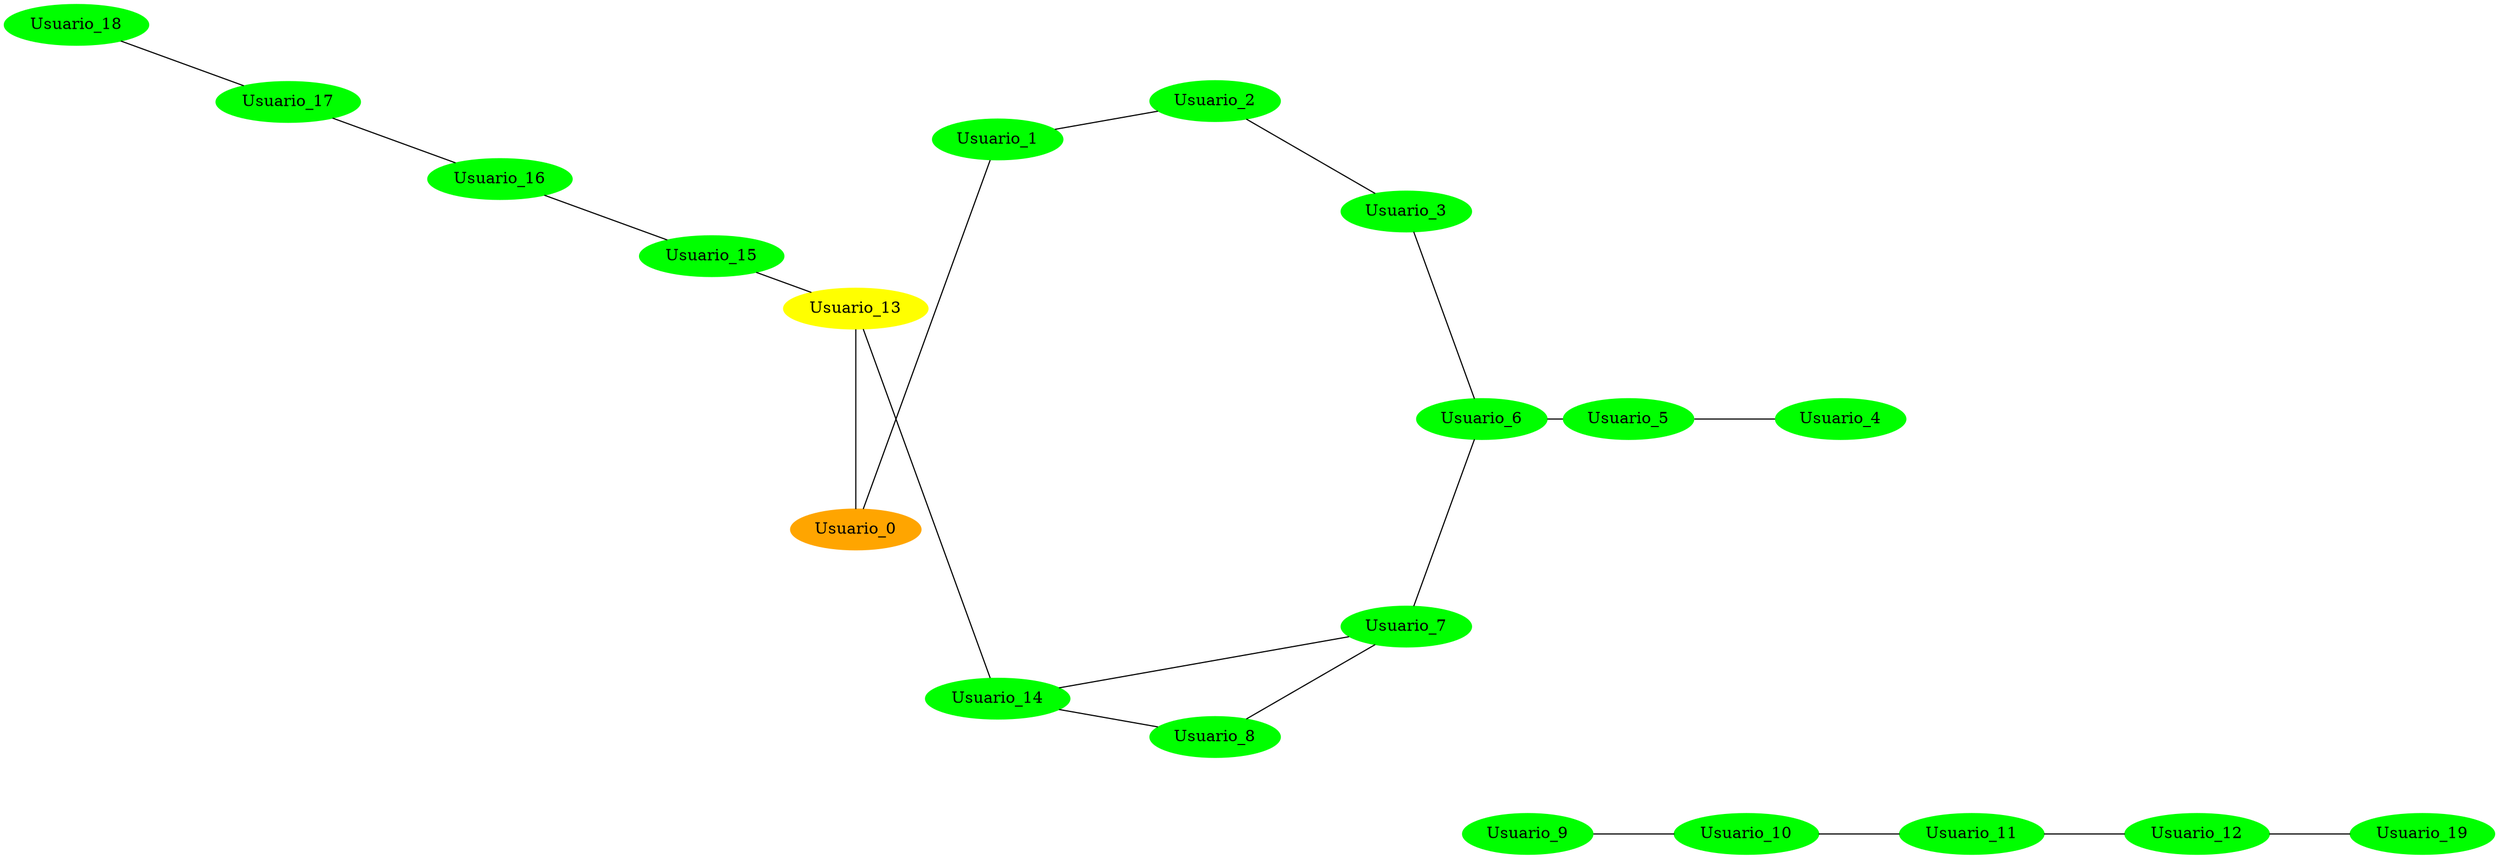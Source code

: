 graph Epidemia {
    layout=circo;
    node [style=filled];
    0 [label="Usuario_0" color=orange];
    1 [label="Usuario_1" color=green];
    2 [label="Usuario_2" color=green];
    3 [label="Usuario_3" color=green];
    4 [label="Usuario_4" color=green];
    5 [label="Usuario_5" color=green];
    6 [label="Usuario_6" color=green];
    7 [label="Usuario_7" color=green];
    8 [label="Usuario_8" color=green];
    9 [label="Usuario_9" color=green];
    10 [label="Usuario_10" color=green];
    11 [label="Usuario_11" color=green];
    12 [label="Usuario_12" color=green];
    13 [label="Usuario_13" color=yellow];
    14 [label="Usuario_14" color=green];
    15 [label="Usuario_15" color=green];
    16 [label="Usuario_16" color=green];
    17 [label="Usuario_17" color=green];
    18 [label="Usuario_18" color=green];
    19 [label="Usuario_19" color=green];
    0 -- 1;
    0 -- 13;
    1 -- 2;
    2 -- 3;
    3 -- 6;
    4 -- 5;
    5 -- 6;
    6 -- 7;
    7 -- 14;
    7 -- 8;
    8 -- 14;
    9 -- 10;
    10 -- 11;
    11 -- 12;
    12 -- 19;
    13 -- 15;
    13 -- 14;
    15 -- 16;
    16 -- 17;
    17 -- 18;
}
